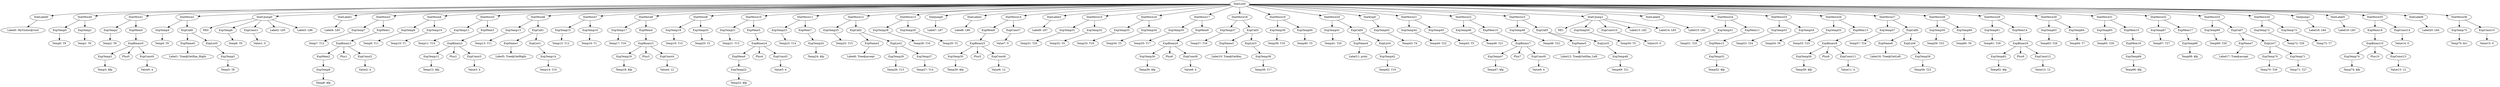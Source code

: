 digraph {
	ordering = out;
	ExpConst15 -> "Value15: 0";
	ExpConst14 -> "Value14: 0";
	ExpMem18 -> ExpBinary10;
	ExpConst13 -> "Value13: 12";
	ExpBinary10 -> ExpTemp74;
	ExpBinary10 -> Plus10;
	ExpBinary10 -> ExpConst13;
	StatJump1 -> "Label18: L84";
	StatMove34 -> ExpTemp72;
	StatMove34 -> ExpTemp73;
	ExpTemp71 -> "Temp71: T27";
	ExpTemp70 -> "Temp70: T26";
	StatMove33 -> ExpTemp69;
	StatMove33 -> ExpCall7;
	ExpMem17 -> ExpTemp68;
	ExpTemp69 -> "Temp69: T28";
	ExpTemp68 -> "Temp68: $fp";
	StatMove32 -> ExpTemp67;
	StatMove32 -> ExpMem17;
	ExpTemp64 -> "Temp64: T7";
	StatMove30 -> ExpTemp63;
	StatMove30 -> ExpTemp64;
	ExpTemp63 -> "Temp63: T28";
	ExpMem14 -> ExpBinary9;
	ExpConst12 -> "Value12: 12";
	ExpTemp61 -> "Temp61: T29";
	ExpName6 -> "Label16: Tree@GetLeft";
	ExpTemp57 -> "Temp57: T24";
	ExpTemp62 -> "Temp62: $fp";
	ExpMem13 -> ExpBinary8;
	ExpBinary8 -> ExpTemp56;
	ExpBinary8 -> Plus8;
	ExpBinary8 -> ExpConst11;
	ExpTemp67 -> "Temp67: T27";
	ExpTemp56 -> "Temp56: $fp";
	ExpTemp55 -> "Temp55: T23";
	ExpTemp52 -> "Temp52: $fp";
	ExpTemp66 -> "Temp66: $fp";
	StatLabel4 -> "Label15: L82";
	StatMove35 -> ExpMem18;
	StatMove35 -> ExpConst14;
	ExpTemp50 -> "Temp50: T5";
	ExpList5 -> ExpTemp49;
	ExpCall5 -> ExpName5;
	ExpCall5 -> ExpList5;
	ExpName5 -> "Label12: Tree@GetHas_Left";
	ExpBinary9 -> ExpTemp62;
	ExpBinary9 -> Plus9;
	ExpBinary9 -> ExpConst12;
	ExpBinary7 -> ExpTemp47;
	ExpBinary7 -> Plus7;
	ExpBinary7 -> ExpConst9;
	ExpTemp60 -> "Temp60: T6";
	ExpTemp46 -> "Temp46: T21";
	StatMove21 -> ExpTemp44;
	StatMove21 -> ExpTemp45;
	StatMove25 -> ExpTemp53;
	StatMove25 -> ExpTemp54;
	ExpTemp42 -> "Temp42: T19";
	ExpName4 -> "Label11: print";
	StatMove20 -> ExpTemp41;
	StatMove20 -> ExpCall4;
	StatMove36 -> ExpTemp75;
	StatMove36 -> ExpConst15;
	ExpTemp40 -> "Temp40: T3";
	ExpList3 -> ExpTemp38;
	ExpTemp38 -> "Temp38: T17";
	StatCJump1 -> NE1;
	StatCJump1 -> ExpTemp50;
	StatCJump1 -> ExpConst10;
	StatCJump1 -> "Label13: L82";
	StatCJump1 -> "Label14: L83";
	ExpCall3 -> ExpName3;
	ExpCall3 -> ExpList3;
	ExpList7 -> ExpTemp70;
	ExpList7 -> ExpTemp71;
	StatMove28 -> ExpTemp59;
	StatMove28 -> ExpTemp60;
	ExpName3 -> "Label10: Tree@GetKey";
	StatMove18 -> ExpTemp37;
	StatMove18 -> ExpCall3;
	ExpTemp37 -> "Temp37: T18";
	ExpCall1 -> ExpName1;
	ExpCall1 -> ExpList1;
	ExpName7 -> "Label17: Tree@accept";
	ExpTemp44 -> "Temp44: T22";
	StatJump0 -> "Label7: L87";
	ExpName1 -> "Label5: Tree@GetRight";
	StatMove22 -> ExpTemp46;
	StatMove22 -> ExpMem10;
	StatMove6 -> ExpTemp13;
	StatMove6 -> ExpCall1;
	ExpTemp73 -> "Temp73: T7";
	ExpTemp6 -> "Temp6: T0";
	ExpTemp16 -> "Temp16: T1";
	ExpMem16 -> ExpTemp66;
	StatMove24 -> ExpTemp51;
	StatMove24 -> ExpMem11;
	ExpBinary6 -> ExpTemp36;
	ExpBinary6 -> Plus6;
	ExpBinary6 -> ExpConst8;
	ExpTemp13 -> "Temp13: T11";
	ExpMem3 -> ExpBinary2;
	ExpConst3 -> "Value3: 4";
	ExpTemp30 -> "Temp30: $fp";
	ExpBinary2 -> ExpTemp12;
	ExpBinary2 -> Plus2;
	ExpBinary2 -> ExpConst3;
	ExpMem5 -> ExpBinary4;
	ExpCall4 -> ExpName4;
	ExpCall4 -> ExpList4;
	ExpTemp9 -> "Temp9: T11";
	ExpMem1 -> ExpBinary1;
	ExpConst6 -> "Value6: 12";
	ExpTemp34 -> "Temp34: T3";
	StatExp0 -> ExpTemp43;
	ExpConst2 -> "Value2: 4";
	StatMove31 -> ExpTemp65;
	StatMove31 -> ExpMem15;
	ExpConst10 -> "Value10: 0";
	ExpBinary1 -> ExpMem2;
	ExpBinary1 -> Plus1;
	ExpBinary1 -> ExpConst2;
	ExpTemp11 -> "Temp11: T10";
	StatMove3 -> ExpTemp7;
	StatMove3 -> ExpMem1;
	ExpTemp39 -> "Temp39: T19";
	ExpConst5 -> "Value5: 4";
	ExpList6 -> ExpTemp58;
	ExpTemp45 -> "Temp45: T5";
	ExpConst1 -> "Value1: 0";
	ExpConst0 -> "Value0: 4";
	ExpTemp3 -> "Temp3: $fp";
	ExpCall6 -> ExpName6;
	ExpCall6 -> ExpList6;
	ExpMem10 -> ExpBinary7;
	ExpTemp10 -> "Temp10: T1";
	ExpTemp51 -> "Temp51: T25";
	ExpTemp2 -> "Temp2: T8";
	ExpTemp54 -> "Temp54: T6";
	StatMove2 -> ExpTemp4;
	StatMove2 -> ExpCall0;
	StatLabel0 -> "Label0: MyVisitor@visit";
	ExpTemp19 -> "Temp19: T15";
	ExpConst11 -> "Value11: 4";
	StatList0 -> StatLabel0;
	StatList0 -> StatMove0;
	StatList0 -> StatMove1;
	StatList0 -> StatMove2;
	StatList0 -> StatCJump0;
	StatList0 -> StatLabel1;
	StatList0 -> StatMove3;
	StatList0 -> StatMove4;
	StatList0 -> StatMove5;
	StatList0 -> StatMove6;
	StatList0 -> StatMove7;
	StatList0 -> StatMove8;
	StatList0 -> StatMove9;
	StatList0 -> StatMove10;
	StatList0 -> StatMove11;
	StatList0 -> StatMove12;
	StatList0 -> StatMove13;
	StatList0 -> StatJump0;
	StatList0 -> StatLabel2;
	StatList0 -> StatMove14;
	StatList0 -> StatLabel3;
	StatList0 -> StatMove15;
	StatList0 -> StatMove16;
	StatList0 -> StatMove17;
	StatList0 -> StatMove18;
	StatList0 -> StatMove19;
	StatList0 -> StatMove20;
	StatList0 -> StatExp0;
	StatList0 -> StatMove21;
	StatList0 -> StatMove22;
	StatList0 -> StatMove23;
	StatList0 -> StatCJump1;
	StatList0 -> StatLabel4;
	StatList0 -> StatMove24;
	StatList0 -> StatMove25;
	StatList0 -> StatMove26;
	StatList0 -> StatMove27;
	StatList0 -> StatMove28;
	StatList0 -> StatMove29;
	StatList0 -> StatMove30;
	StatList0 -> StatMove31;
	StatList0 -> StatMove32;
	StatList0 -> StatMove33;
	StatList0 -> StatMove34;
	StatList0 -> StatJump1;
	StatList0 -> StatLabel5;
	StatList0 -> StatMove35;
	StatList0 -> StatLabel6;
	StatList0 -> StatMove36;
	ExpTemp0 -> "Temp0: T9";
	ExpTemp7 -> "Temp7: T12";
	StatLabel6 -> "Label20: L84";
	ExpTemp74 -> "Temp74: $fp";
	StatMove23 -> ExpTemp48;
	StatMove23 -> ExpCall5;
	ExpTemp12 -> "Temp12: $fp";
	ExpTemp33 -> "Temp33: T18";
	ExpMem2 -> ExpTemp8;
	ExpBinary0 -> ExpTemp3;
	ExpBinary0 -> Plus0;
	ExpBinary0 -> ExpConst0;
	StatMove0 -> ExpTemp0;
	StatMove0 -> ExpTemp1;
	ExpTemp59 -> "Temp59: T25";
	StatMove8 -> ExpTemp17;
	StatMove8 -> ExpMem4;
	ExpTemp32 -> "Temp32: T4";
	StatMove7 -> ExpTemp15;
	StatMove7 -> ExpTemp16;
	ExpMem0 -> ExpBinary0;
	StatLabel1 -> "Label4: L85";
	ExpCall0 -> ExpName0;
	ExpCall0 -> ExpList0;
	ExpCall7 -> ExpName7;
	ExpCall7 -> ExpList7;
	StatMove14 -> ExpMem8;
	StatMove14 -> ExpConst7;
	StatLabel5 -> "Label19: L83";
	ExpTemp4 -> "Temp4: T9";
	ExpTemp75 -> "Temp75: $rv";
	StatMove12 -> ExpTemp25;
	StatMove12 -> ExpCall2;
	ExpTemp14 -> "Temp14: T10";
	StatMove19 -> ExpTemp39;
	StatMove19 -> ExpTemp40;
	ExpTemp15 -> "Temp15: T12";
	ExpTemp28 -> "Temp28: T16";
	ExpTemp5 -> "Temp5: T8";
	ExpList0 -> ExpTemp5;
	StatCJump0 -> NE0;
	StatCJump0 -> ExpTemp6;
	StatCJump0 -> ExpConst1;
	StatCJump0 -> "Label2: L85";
	StatCJump0 -> "Label3: L86";
	ExpMem15 -> ExpMem16;
	ExpTemp8 -> "Temp8: $fp";
	ExpTemp18 -> "Temp18: $fp";
	StatMove1 -> ExpTemp2;
	StatMove1 -> ExpMem0;
	ExpMem9 -> ExpBinary6;
	ExpTemp23 -> "Temp23: T14";
	ExpTemp17 -> "Temp17: T16";
	ExpTemp53 -> "Temp53: T24";
	ExpTemp21 -> "Temp21: T13";
	ExpConst4 -> "Value4: 12";
	ExpMem4 -> ExpBinary3;
	StatMove26 -> ExpTemp55;
	StatMove26 -> ExpMem13;
	ExpTemp48 -> "Temp48: T22";
	StatMove9 -> ExpTemp19;
	StatMove9 -> ExpTemp20;
	ExpName0 -> "Label1: Tree@GetHas_Right";
	ExpConst8 -> "Value8: 4";
	ExpTemp20 -> "Temp20: T2";
	StatMove10 -> ExpTemp21;
	StatMove10 -> ExpMem5;
	ExpTemp47 -> "Temp47: $fp";
	ExpCall2 -> ExpName2;
	ExpCall2 -> ExpList2;
	ExpTemp72 -> "Temp72: T29";
	ExpMem6 -> ExpTemp22;
	ExpTemp24 -> "Temp24: $fp";
	ExpMem11 -> ExpMem12;
	StatMove11 -> ExpTemp23;
	StatMove11 -> ExpMem7;
	ExpBinary3 -> ExpTemp18;
	ExpBinary3 -> Plus3;
	ExpBinary3 -> ExpConst4;
	StatMove15 -> ExpTemp31;
	StatMove15 -> ExpTemp32;
	StatLabel3 -> "Label9: L87";
	ExpMem7 -> ExpTemp24;
	ExpTemp25 -> "Temp25: T15";
	ExpTemp58 -> "Temp58: T23";
	ExpName2 -> "Label6: Tree@accept";
	ExpTemp41 -> "Temp41: T20";
	ExpTemp26 -> "Temp26: T13";
	ExpTemp22 -> "Temp22: $fp";
	ExpList2 -> ExpTemp26;
	ExpList2 -> ExpTemp27;
	ExpList4 -> ExpTemp42;
	ExpTemp27 -> "Temp27: T14";
	StatMove13 -> ExpTemp28;
	StatMove13 -> ExpTemp29;
	ExpTemp29 -> "Temp29: T2";
	StatMove27 -> ExpTemp57;
	StatMove27 -> ExpCall6;
	ExpConst9 -> "Value9: 4";
	StatMove5 -> ExpTemp11;
	StatMove5 -> ExpMem3;
	StatMove4 -> ExpTemp9;
	StatMove4 -> ExpTemp10;
	StatLabel2 -> "Label8: L86";
	ExpTemp43 -> "Temp43: T4";
	ExpBinary5 -> ExpTemp30;
	ExpBinary5 -> Plus5;
	ExpBinary5 -> ExpConst6;
	ExpMem8 -> ExpBinary5;
	ExpTemp31 -> "Temp31: T20";
	ExpConst7 -> "Value7: 0";
	ExpMem12 -> ExpTemp52;
	ExpTemp49 -> "Temp49: T21";
	StatMove16 -> ExpTemp33;
	StatMove16 -> ExpTemp34;
	ExpTemp65 -> "Temp65: T26";
	StatMove29 -> ExpTemp61;
	StatMove29 -> ExpMem14;
	ExpList1 -> ExpTemp14;
	ExpBinary4 -> ExpMem6;
	ExpBinary4 -> Plus4;
	ExpBinary4 -> ExpConst5;
	ExpTemp1 -> "Temp1: T0";
	ExpTemp35 -> "Temp35: T17";
	StatMove17 -> ExpTemp35;
	StatMove17 -> ExpMem9;
	ExpTemp36 -> "Temp36: $fp";
}

